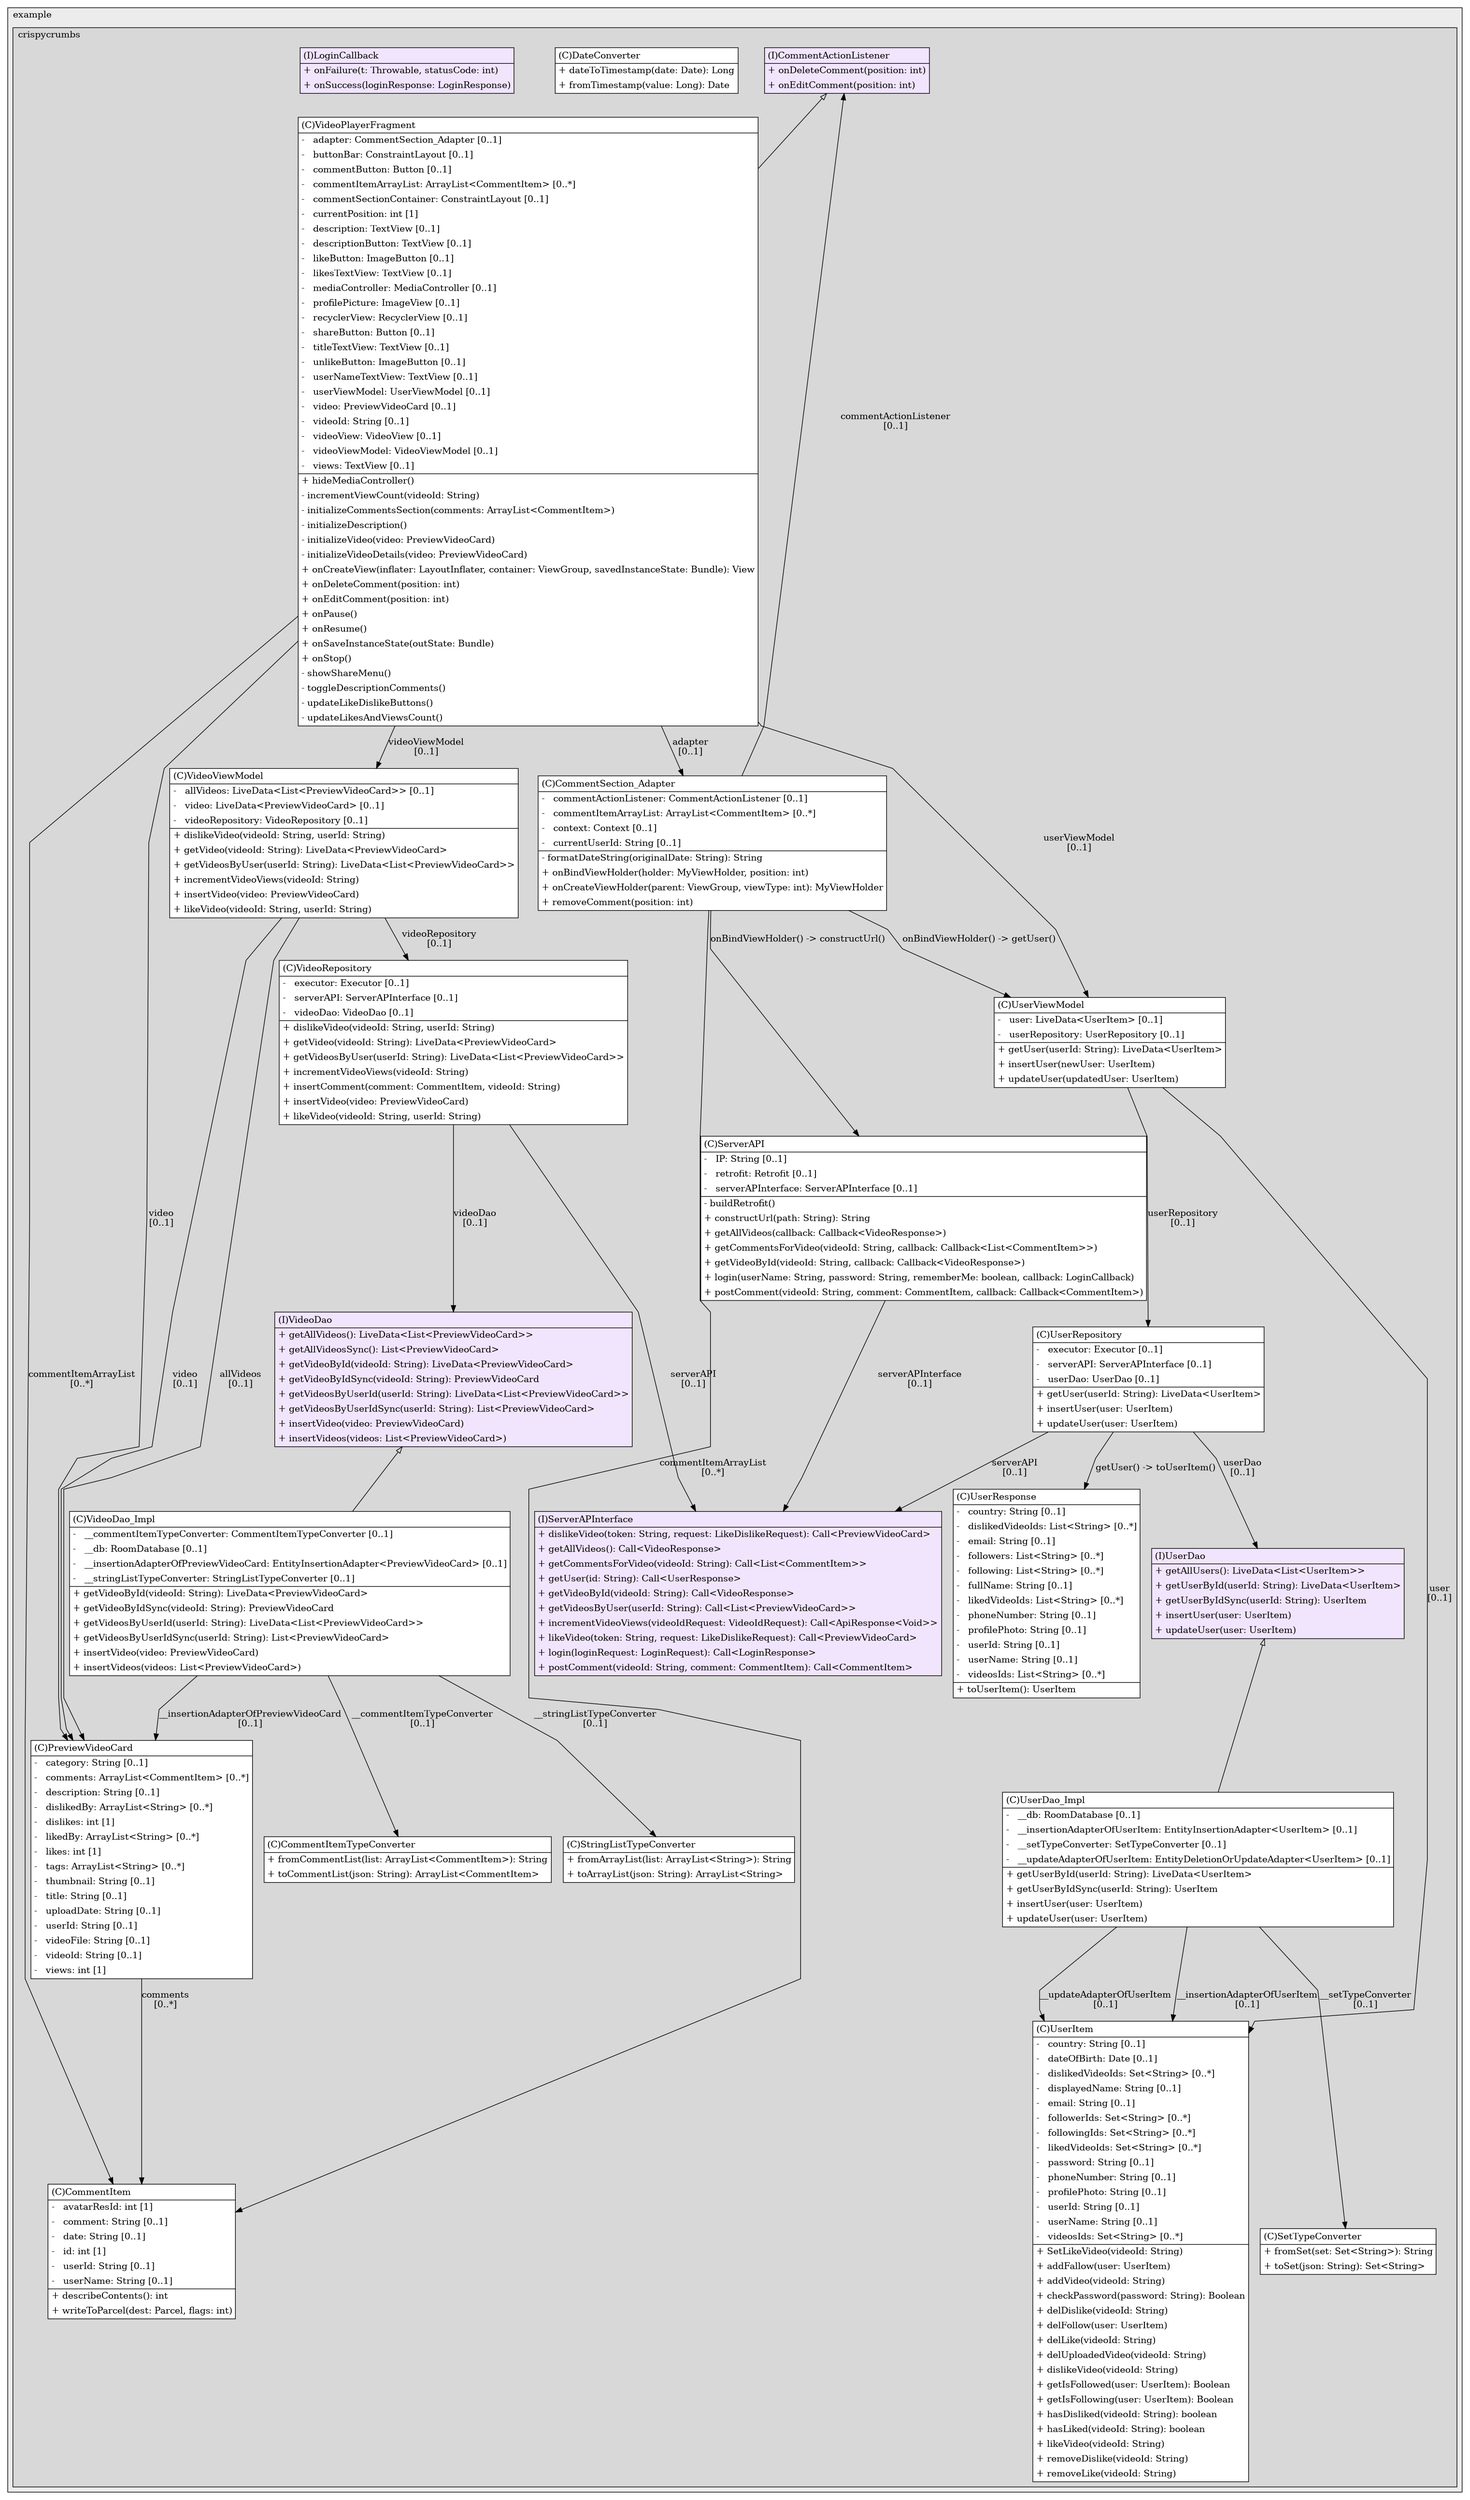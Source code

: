 @startuml

/' diagram meta data start
config=StructureConfiguration;
{
  "projectClassification": {
    "searchMode": "OpenProject", // OpenProject, AllProjects
    "includedProjects": "",
    "pathEndKeywords": "*.impl",
    "isClientPath": "",
    "isClientName": "",
    "isTestPath": "",
    "isTestName": "",
    "isMappingPath": "",
    "isMappingName": "",
    "isDataAccessPath": "",
    "isDataAccessName": "",
    "isDataStructurePath": "",
    "isDataStructureName": "",
    "isInterfaceStructuresPath": "",
    "isInterfaceStructuresName": "",
    "isEntryPointPath": "",
    "isEntryPointName": "",
    "treatFinalFieldsAsMandatory": false
  },
  "graphRestriction": {
    "classPackageExcludeFilter": "",
    "classPackageIncludeFilter": "",
    "classNameExcludeFilter": "",
    "classNameIncludeFilter": "",
    "methodNameExcludeFilter": "",
    "methodNameIncludeFilter": "",
    "removeByInheritance": "", // inheritance/annotation based filtering is done in a second step
    "removeByAnnotation": "",
    "removeByClassPackage": "", // cleanup the graph after inheritance/annotation based filtering is done
    "removeByClassName": "",
    "cutMappings": false,
    "cutEnum": true,
    "cutTests": true,
    "cutClient": true,
    "cutDataAccess": true,
    "cutInterfaceStructures": true,
    "cutDataStructures": true,
    "cutGetterAndSetter": true,
    "cutConstructors": true
  },
  "graphTraversal": {
    "forwardDepth": 12,
    "backwardDepth": 12,
    "classPackageExcludeFilter": "",
    "classPackageIncludeFilter": "",
    "classNameExcludeFilter": "",
    "classNameIncludeFilter": "",
    "methodNameExcludeFilter": "",
    "methodNameIncludeFilter": "",
    "hideMappings": false,
    "hideDataStructures": false,
    "hidePrivateMethods": false,
    "hideInterfaceCalls": false, // indirection: implementation -> interface (is hidden) -> implementation
    "onlyShowApplicationEntryPoints": false, // root node is included
    "useMethodCallsForStructureDiagram": "ForwardOnly" // ForwardOnly, BothDirections, No
  },
  "details": {
    "aggregation": "GroupByClass", // ByClass, GroupByClass, None
    "showClassGenericTypes": true,
    "showMethods": true,
    "showMethodParameterNames": true,
    "showMethodParameterTypes": true,
    "showMethodReturnType": true,
    "showPackageLevels": 2,
    "showDetailedClassStructure": true
  },
  "rootClass": "com.example.crispycrumbs.view.VideoPlayerFragment",
  "extensionCallbackMethod": "" // qualified.class.name#methodName - signature: public static String method(String)
}
diagram meta data end '/



digraph g {
    rankdir="TB"
    splines=polyline
    

'nodes 
subgraph cluster_1322970774 { 
   	label=example
	labeljust=l
	fillcolor="#ececec"
	style=filled
   
   subgraph cluster_1709816830 { 
   	label=crispycrumbs
	labeljust=l
	fillcolor="#d8d8d8"
	style=filled
   
   CommentActionListener877673192[
	label=<<TABLE BORDER="1" CELLBORDER="0" CELLPADDING="4" CELLSPACING="0">
<TR><TD ALIGN="LEFT" >(I)CommentActionListener</TD></TR>
<HR/>
<TR><TD ALIGN="LEFT" >+ onDeleteComment(position: int)</TD></TR>
<TR><TD ALIGN="LEFT" >+ onEditComment(position: int)</TD></TR>
</TABLE>>
	style=filled
	margin=0
	shape=plaintext
	fillcolor="#F1E5FD"
];

CommentItem52669585[
	label=<<TABLE BORDER="1" CELLBORDER="0" CELLPADDING="4" CELLSPACING="0">
<TR><TD ALIGN="LEFT" >(C)CommentItem</TD></TR>
<HR/>
<TR><TD ALIGN="LEFT" >-   avatarResId: int [1]</TD></TR>
<TR><TD ALIGN="LEFT" >-   comment: String [0..1]</TD></TR>
<TR><TD ALIGN="LEFT" >-   date: String [0..1]</TD></TR>
<TR><TD ALIGN="LEFT" >-   id: int [1]</TD></TR>
<TR><TD ALIGN="LEFT" >-   userId: String [0..1]</TD></TR>
<TR><TD ALIGN="LEFT" >-   userName: String [0..1]</TD></TR>
<HR/>
<TR><TD ALIGN="LEFT" >+ describeContents(): int</TD></TR>
<TR><TD ALIGN="LEFT" >+ writeToParcel(dest: Parcel, flags: int)</TD></TR>
</TABLE>>
	style=filled
	margin=0
	shape=plaintext
	fillcolor="#FFFFFF"
];

CommentItemTypeConverter209323434[
	label=<<TABLE BORDER="1" CELLBORDER="0" CELLPADDING="4" CELLSPACING="0">
<TR><TD ALIGN="LEFT" >(C)CommentItemTypeConverter</TD></TR>
<HR/>
<TR><TD ALIGN="LEFT" >+ fromCommentList(list: ArrayList&lt;CommentItem&gt;): String</TD></TR>
<TR><TD ALIGN="LEFT" >+ toCommentList(json: String): ArrayList&lt;CommentItem&gt;</TD></TR>
</TABLE>>
	style=filled
	margin=0
	shape=plaintext
	fillcolor="#FFFFFF"
];

CommentSection_Adapter1564424876[
	label=<<TABLE BORDER="1" CELLBORDER="0" CELLPADDING="4" CELLSPACING="0">
<TR><TD ALIGN="LEFT" >(C)CommentSection_Adapter</TD></TR>
<HR/>
<TR><TD ALIGN="LEFT" >-   commentActionListener: CommentActionListener [0..1]</TD></TR>
<TR><TD ALIGN="LEFT" >-   commentItemArrayList: ArrayList&lt;CommentItem&gt; [0..*]</TD></TR>
<TR><TD ALIGN="LEFT" >-   context: Context [0..1]</TD></TR>
<TR><TD ALIGN="LEFT" >-   currentUserId: String [0..1]</TD></TR>
<HR/>
<TR><TD ALIGN="LEFT" >- formatDateString(originalDate: String): String</TD></TR>
<TR><TD ALIGN="LEFT" >+ onBindViewHolder(holder: MyViewHolder, position: int)</TD></TR>
<TR><TD ALIGN="LEFT" >+ onCreateViewHolder(parent: ViewGroup, viewType: int): MyViewHolder</TD></TR>
<TR><TD ALIGN="LEFT" >+ removeComment(position: int)</TD></TR>
</TABLE>>
	style=filled
	margin=0
	shape=plaintext
	fillcolor="#FFFFFF"
];

DateConverter209323434[
	label=<<TABLE BORDER="1" CELLBORDER="0" CELLPADDING="4" CELLSPACING="0">
<TR><TD ALIGN="LEFT" >(C)DateConverter</TD></TR>
<HR/>
<TR><TD ALIGN="LEFT" >+ dateToTimestamp(date: Date): Long</TD></TR>
<TR><TD ALIGN="LEFT" >+ fromTimestamp(value: Long): Date</TD></TR>
</TABLE>>
	style=filled
	margin=0
	shape=plaintext
	fillcolor="#FFFFFF"
];

LoginCallback1199007548[
	label=<<TABLE BORDER="1" CELLBORDER="0" CELLPADDING="4" CELLSPACING="0">
<TR><TD ALIGN="LEFT" >(I)LoginCallback</TD></TR>
<HR/>
<TR><TD ALIGN="LEFT" >+ onFailure(t: Throwable, statusCode: int)</TD></TR>
<TR><TD ALIGN="LEFT" >+ onSuccess(loginResponse: LoginResponse)</TD></TR>
</TABLE>>
	style=filled
	margin=0
	shape=plaintext
	fillcolor="#F1E5FD"
];

PreviewVideoCard52669585[
	label=<<TABLE BORDER="1" CELLBORDER="0" CELLPADDING="4" CELLSPACING="0">
<TR><TD ALIGN="LEFT" >(C)PreviewVideoCard</TD></TR>
<HR/>
<TR><TD ALIGN="LEFT" >-   category: String [0..1]</TD></TR>
<TR><TD ALIGN="LEFT" >-   comments: ArrayList&lt;CommentItem&gt; [0..*]</TD></TR>
<TR><TD ALIGN="LEFT" >-   description: String [0..1]</TD></TR>
<TR><TD ALIGN="LEFT" >-   dislikedBy: ArrayList&lt;String&gt; [0..*]</TD></TR>
<TR><TD ALIGN="LEFT" >-   dislikes: int [1]</TD></TR>
<TR><TD ALIGN="LEFT" >-   likedBy: ArrayList&lt;String&gt; [0..*]</TD></TR>
<TR><TD ALIGN="LEFT" >-   likes: int [1]</TD></TR>
<TR><TD ALIGN="LEFT" >-   tags: ArrayList&lt;String&gt; [0..*]</TD></TR>
<TR><TD ALIGN="LEFT" >-   thumbnail: String [0..1]</TD></TR>
<TR><TD ALIGN="LEFT" >-   title: String [0..1]</TD></TR>
<TR><TD ALIGN="LEFT" >-   uploadDate: String [0..1]</TD></TR>
<TR><TD ALIGN="LEFT" >-   userId: String [0..1]</TD></TR>
<TR><TD ALIGN="LEFT" >-   videoFile: String [0..1]</TD></TR>
<TR><TD ALIGN="LEFT" >-   videoId: String [0..1]</TD></TR>
<TR><TD ALIGN="LEFT" >-   views: int [1]</TD></TR>
</TABLE>>
	style=filled
	margin=0
	shape=plaintext
	fillcolor="#FFFFFF"
];

ServerAPI1808078836[
	label=<<TABLE BORDER="1" CELLBORDER="0" CELLPADDING="4" CELLSPACING="0">
<TR><TD ALIGN="LEFT" >(C)ServerAPI</TD></TR>
<HR/>
<TR><TD ALIGN="LEFT" >-   IP: String [0..1]</TD></TR>
<TR><TD ALIGN="LEFT" >-   retrofit: Retrofit [0..1]</TD></TR>
<TR><TD ALIGN="LEFT" >-   serverAPInterface: ServerAPInterface [0..1]</TD></TR>
<HR/>
<TR><TD ALIGN="LEFT" >- buildRetrofit()</TD></TR>
<TR><TD ALIGN="LEFT" >+ constructUrl(path: String): String</TD></TR>
<TR><TD ALIGN="LEFT" >+ getAllVideos(callback: Callback&lt;VideoResponse&gt;)</TD></TR>
<TR><TD ALIGN="LEFT" >+ getCommentsForVideo(videoId: String, callback: Callback&lt;List&lt;CommentItem&gt;&gt;)</TD></TR>
<TR><TD ALIGN="LEFT" >+ getVideoById(videoId: String, callback: Callback&lt;VideoResponse&gt;)</TD></TR>
<TR><TD ALIGN="LEFT" >+ login(userName: String, password: String, rememberMe: boolean, callback: LoginCallback)</TD></TR>
<TR><TD ALIGN="LEFT" >+ postComment(videoId: String, comment: CommentItem, callback: Callback&lt;CommentItem&gt;)</TD></TR>
</TABLE>>
	style=filled
	margin=0
	shape=plaintext
	fillcolor="#FFFFFF"
];

ServerAPInterface1808078836[
	label=<<TABLE BORDER="1" CELLBORDER="0" CELLPADDING="4" CELLSPACING="0">
<TR><TD ALIGN="LEFT" >(I)ServerAPInterface</TD></TR>
<HR/>
<TR><TD ALIGN="LEFT" >+ dislikeVideo(token: String, request: LikeDislikeRequest): Call&lt;PreviewVideoCard&gt;</TD></TR>
<TR><TD ALIGN="LEFT" >+ getAllVideos(): Call&lt;VideoResponse&gt;</TD></TR>
<TR><TD ALIGN="LEFT" >+ getCommentsForVideo(videoId: String): Call&lt;List&lt;CommentItem&gt;&gt;</TD></TR>
<TR><TD ALIGN="LEFT" >+ getUser(id: String): Call&lt;UserResponse&gt;</TD></TR>
<TR><TD ALIGN="LEFT" >+ getVideoById(videoId: String): Call&lt;VideoResponse&gt;</TD></TR>
<TR><TD ALIGN="LEFT" >+ getVideosByUser(userId: String): Call&lt;List&lt;PreviewVideoCard&gt;&gt;</TD></TR>
<TR><TD ALIGN="LEFT" >+ incrementVideoViews(videoIdRequest: VideoIdRequest): Call&lt;ApiResponse&lt;Void&gt;&gt;</TD></TR>
<TR><TD ALIGN="LEFT" >+ likeVideo(token: String, request: LikeDislikeRequest): Call&lt;PreviewVideoCard&gt;</TD></TR>
<TR><TD ALIGN="LEFT" >+ login(loginRequest: LoginRequest): Call&lt;LoginResponse&gt;</TD></TR>
<TR><TD ALIGN="LEFT" >+ postComment(videoId: String, comment: CommentItem): Call&lt;CommentItem&gt;</TD></TR>
</TABLE>>
	style=filled
	margin=0
	shape=plaintext
	fillcolor="#F1E5FD"
];

SetTypeConverter209323434[
	label=<<TABLE BORDER="1" CELLBORDER="0" CELLPADDING="4" CELLSPACING="0">
<TR><TD ALIGN="LEFT" >(C)SetTypeConverter</TD></TR>
<HR/>
<TR><TD ALIGN="LEFT" >+ fromSet(set: Set&lt;String&gt;): String</TD></TR>
<TR><TD ALIGN="LEFT" >+ toSet(json: String): Set&lt;String&gt;</TD></TR>
</TABLE>>
	style=filled
	margin=0
	shape=plaintext
	fillcolor="#FFFFFF"
];

StringListTypeConverter209323434[
	label=<<TABLE BORDER="1" CELLBORDER="0" CELLPADDING="4" CELLSPACING="0">
<TR><TD ALIGN="LEFT" >(C)StringListTypeConverter</TD></TR>
<HR/>
<TR><TD ALIGN="LEFT" >+ fromArrayList(list: ArrayList&lt;String&gt;): String</TD></TR>
<TR><TD ALIGN="LEFT" >+ toArrayList(json: String): ArrayList&lt;String&gt;</TD></TR>
</TABLE>>
	style=filled
	margin=0
	shape=plaintext
	fillcolor="#FFFFFF"
];

UserDao668488047[
	label=<<TABLE BORDER="1" CELLBORDER="0" CELLPADDING="4" CELLSPACING="0">
<TR><TD ALIGN="LEFT" >(I)UserDao</TD></TR>
<HR/>
<TR><TD ALIGN="LEFT" >+ getAllUsers(): LiveData&lt;List&lt;UserItem&gt;&gt;</TD></TR>
<TR><TD ALIGN="LEFT" >+ getUserById(userId: String): LiveData&lt;UserItem&gt;</TD></TR>
<TR><TD ALIGN="LEFT" >+ getUserByIdSync(userId: String): UserItem</TD></TR>
<TR><TD ALIGN="LEFT" >+ insertUser(user: UserItem)</TD></TR>
<TR><TD ALIGN="LEFT" >+ updateUser(user: UserItem)</TD></TR>
</TABLE>>
	style=filled
	margin=0
	shape=plaintext
	fillcolor="#F1E5FD"
];

UserDao_Impl668488047[
	label=<<TABLE BORDER="1" CELLBORDER="0" CELLPADDING="4" CELLSPACING="0">
<TR><TD ALIGN="LEFT" >(C)UserDao_Impl</TD></TR>
<HR/>
<TR><TD ALIGN="LEFT" >-   __db: RoomDatabase [0..1]</TD></TR>
<TR><TD ALIGN="LEFT" >-   __insertionAdapterOfUserItem: EntityInsertionAdapter&lt;UserItem&gt; [0..1]</TD></TR>
<TR><TD ALIGN="LEFT" >-   __setTypeConverter: SetTypeConverter [0..1]</TD></TR>
<TR><TD ALIGN="LEFT" >-   __updateAdapterOfUserItem: EntityDeletionOrUpdateAdapter&lt;UserItem&gt; [0..1]</TD></TR>
<HR/>
<TR><TD ALIGN="LEFT" >+ getUserById(userId: String): LiveData&lt;UserItem&gt;</TD></TR>
<TR><TD ALIGN="LEFT" >+ getUserByIdSync(userId: String): UserItem</TD></TR>
<TR><TD ALIGN="LEFT" >+ insertUser(user: UserItem)</TD></TR>
<TR><TD ALIGN="LEFT" >+ updateUser(user: UserItem)</TD></TR>
</TABLE>>
	style=filled
	margin=0
	shape=plaintext
	fillcolor="#FFFFFF"
];

UserItem52669585[
	label=<<TABLE BORDER="1" CELLBORDER="0" CELLPADDING="4" CELLSPACING="0">
<TR><TD ALIGN="LEFT" >(C)UserItem</TD></TR>
<HR/>
<TR><TD ALIGN="LEFT" >-   country: String [0..1]</TD></TR>
<TR><TD ALIGN="LEFT" >-   dateOfBirth: Date [0..1]</TD></TR>
<TR><TD ALIGN="LEFT" >-   dislikedVideoIds: Set&lt;String&gt; [0..*]</TD></TR>
<TR><TD ALIGN="LEFT" >-   displayedName: String [0..1]</TD></TR>
<TR><TD ALIGN="LEFT" >-   email: String [0..1]</TD></TR>
<TR><TD ALIGN="LEFT" >-   followerIds: Set&lt;String&gt; [0..*]</TD></TR>
<TR><TD ALIGN="LEFT" >-   followingIds: Set&lt;String&gt; [0..*]</TD></TR>
<TR><TD ALIGN="LEFT" >-   likedVideoIds: Set&lt;String&gt; [0..*]</TD></TR>
<TR><TD ALIGN="LEFT" >-   password: String [0..1]</TD></TR>
<TR><TD ALIGN="LEFT" >-   phoneNumber: String [0..1]</TD></TR>
<TR><TD ALIGN="LEFT" >-   profilePhoto: String [0..1]</TD></TR>
<TR><TD ALIGN="LEFT" >-   userId: String [0..1]</TD></TR>
<TR><TD ALIGN="LEFT" >-   userName: String [0..1]</TD></TR>
<TR><TD ALIGN="LEFT" >-   videosIds: Set&lt;String&gt; [0..*]</TD></TR>
<HR/>
<TR><TD ALIGN="LEFT" >+ SetLikeVideo(videoId: String)</TD></TR>
<TR><TD ALIGN="LEFT" >+ addFallow(user: UserItem)</TD></TR>
<TR><TD ALIGN="LEFT" >+ addVideo(videoId: String)</TD></TR>
<TR><TD ALIGN="LEFT" >+ checkPassword(password: String): Boolean</TD></TR>
<TR><TD ALIGN="LEFT" >+ delDislike(videoId: String)</TD></TR>
<TR><TD ALIGN="LEFT" >+ delFollow(user: UserItem)</TD></TR>
<TR><TD ALIGN="LEFT" >+ delLike(videoId: String)</TD></TR>
<TR><TD ALIGN="LEFT" >+ delUploadedVideo(videoId: String)</TD></TR>
<TR><TD ALIGN="LEFT" >+ dislikeVideo(videoId: String)</TD></TR>
<TR><TD ALIGN="LEFT" >+ getIsFollowed(user: UserItem): Boolean</TD></TR>
<TR><TD ALIGN="LEFT" >+ getIsFollowing(user: UserItem): Boolean</TD></TR>
<TR><TD ALIGN="LEFT" >+ hasDisliked(videoId: String): boolean</TD></TR>
<TR><TD ALIGN="LEFT" >+ hasLiked(videoId: String): boolean</TD></TR>
<TR><TD ALIGN="LEFT" >+ likeVideo(videoId: String)</TD></TR>
<TR><TD ALIGN="LEFT" >+ removeDislike(videoId: String)</TD></TR>
<TR><TD ALIGN="LEFT" >+ removeLike(videoId: String)</TD></TR>
</TABLE>>
	style=filled
	margin=0
	shape=plaintext
	fillcolor="#FFFFFF"
];

UserRepository301782323[
	label=<<TABLE BORDER="1" CELLBORDER="0" CELLPADDING="4" CELLSPACING="0">
<TR><TD ALIGN="LEFT" >(C)UserRepository</TD></TR>
<HR/>
<TR><TD ALIGN="LEFT" >-   executor: Executor [0..1]</TD></TR>
<TR><TD ALIGN="LEFT" >-   serverAPI: ServerAPInterface [0..1]</TD></TR>
<TR><TD ALIGN="LEFT" >-   userDao: UserDao [0..1]</TD></TR>
<HR/>
<TR><TD ALIGN="LEFT" >+ getUser(userId: String): LiveData&lt;UserItem&gt;</TD></TR>
<TR><TD ALIGN="LEFT" >+ insertUser(user: UserItem)</TD></TR>
<TR><TD ALIGN="LEFT" >+ updateUser(user: UserItem)</TD></TR>
</TABLE>>
	style=filled
	margin=0
	shape=plaintext
	fillcolor="#FFFFFF"
];

UserResponse1513582101[
	label=<<TABLE BORDER="1" CELLBORDER="0" CELLPADDING="4" CELLSPACING="0">
<TR><TD ALIGN="LEFT" >(C)UserResponse</TD></TR>
<HR/>
<TR><TD ALIGN="LEFT" >-   country: String [0..1]</TD></TR>
<TR><TD ALIGN="LEFT" >-   dislikedVideoIds: List&lt;String&gt; [0..*]</TD></TR>
<TR><TD ALIGN="LEFT" >-   email: String [0..1]</TD></TR>
<TR><TD ALIGN="LEFT" >-   followers: List&lt;String&gt; [0..*]</TD></TR>
<TR><TD ALIGN="LEFT" >-   following: List&lt;String&gt; [0..*]</TD></TR>
<TR><TD ALIGN="LEFT" >-   fullName: String [0..1]</TD></TR>
<TR><TD ALIGN="LEFT" >-   likedVideoIds: List&lt;String&gt; [0..*]</TD></TR>
<TR><TD ALIGN="LEFT" >-   phoneNumber: String [0..1]</TD></TR>
<TR><TD ALIGN="LEFT" >-   profilePhoto: String [0..1]</TD></TR>
<TR><TD ALIGN="LEFT" >-   userId: String [0..1]</TD></TR>
<TR><TD ALIGN="LEFT" >-   userName: String [0..1]</TD></TR>
<TR><TD ALIGN="LEFT" >-   videosIds: List&lt;String&gt; [0..*]</TD></TR>
<HR/>
<TR><TD ALIGN="LEFT" >+ toUserItem(): UserItem</TD></TR>
</TABLE>>
	style=filled
	margin=0
	shape=plaintext
	fillcolor="#FFFFFF"
];

UserViewModel415753121[
	label=<<TABLE BORDER="1" CELLBORDER="0" CELLPADDING="4" CELLSPACING="0">
<TR><TD ALIGN="LEFT" >(C)UserViewModel</TD></TR>
<HR/>
<TR><TD ALIGN="LEFT" >-   user: LiveData&lt;UserItem&gt; [0..1]</TD></TR>
<TR><TD ALIGN="LEFT" >-   userRepository: UserRepository [0..1]</TD></TR>
<HR/>
<TR><TD ALIGN="LEFT" >+ getUser(userId: String): LiveData&lt;UserItem&gt;</TD></TR>
<TR><TD ALIGN="LEFT" >+ insertUser(newUser: UserItem)</TD></TR>
<TR><TD ALIGN="LEFT" >+ updateUser(updatedUser: UserItem)</TD></TR>
</TABLE>>
	style=filled
	margin=0
	shape=plaintext
	fillcolor="#FFFFFF"
];

VideoDao668488047[
	label=<<TABLE BORDER="1" CELLBORDER="0" CELLPADDING="4" CELLSPACING="0">
<TR><TD ALIGN="LEFT" >(I)VideoDao</TD></TR>
<HR/>
<TR><TD ALIGN="LEFT" >+ getAllVideos(): LiveData&lt;List&lt;PreviewVideoCard&gt;&gt;</TD></TR>
<TR><TD ALIGN="LEFT" >+ getAllVideosSync(): List&lt;PreviewVideoCard&gt;</TD></TR>
<TR><TD ALIGN="LEFT" >+ getVideoById(videoId: String): LiveData&lt;PreviewVideoCard&gt;</TD></TR>
<TR><TD ALIGN="LEFT" >+ getVideoByIdSync(videoId: String): PreviewVideoCard</TD></TR>
<TR><TD ALIGN="LEFT" >+ getVideosByUserId(userId: String): LiveData&lt;List&lt;PreviewVideoCard&gt;&gt;</TD></TR>
<TR><TD ALIGN="LEFT" >+ getVideosByUserIdSync(userId: String): List&lt;PreviewVideoCard&gt;</TD></TR>
<TR><TD ALIGN="LEFT" >+ insertVideo(video: PreviewVideoCard)</TD></TR>
<TR><TD ALIGN="LEFT" >+ insertVideos(videos: List&lt;PreviewVideoCard&gt;)</TD></TR>
</TABLE>>
	style=filled
	margin=0
	shape=plaintext
	fillcolor="#F1E5FD"
];

VideoDao_Impl668488047[
	label=<<TABLE BORDER="1" CELLBORDER="0" CELLPADDING="4" CELLSPACING="0">
<TR><TD ALIGN="LEFT" >(C)VideoDao_Impl</TD></TR>
<HR/>
<TR><TD ALIGN="LEFT" >-   __commentItemTypeConverter: CommentItemTypeConverter [0..1]</TD></TR>
<TR><TD ALIGN="LEFT" >-   __db: RoomDatabase [0..1]</TD></TR>
<TR><TD ALIGN="LEFT" >-   __insertionAdapterOfPreviewVideoCard: EntityInsertionAdapter&lt;PreviewVideoCard&gt; [0..1]</TD></TR>
<TR><TD ALIGN="LEFT" >-   __stringListTypeConverter: StringListTypeConverter [0..1]</TD></TR>
<HR/>
<TR><TD ALIGN="LEFT" >+ getVideoById(videoId: String): LiveData&lt;PreviewVideoCard&gt;</TD></TR>
<TR><TD ALIGN="LEFT" >+ getVideoByIdSync(videoId: String): PreviewVideoCard</TD></TR>
<TR><TD ALIGN="LEFT" >+ getVideosByUserId(userId: String): LiveData&lt;List&lt;PreviewVideoCard&gt;&gt;</TD></TR>
<TR><TD ALIGN="LEFT" >+ getVideosByUserIdSync(userId: String): List&lt;PreviewVideoCard&gt;</TD></TR>
<TR><TD ALIGN="LEFT" >+ insertVideo(video: PreviewVideoCard)</TD></TR>
<TR><TD ALIGN="LEFT" >+ insertVideos(videos: List&lt;PreviewVideoCard&gt;)</TD></TR>
</TABLE>>
	style=filled
	margin=0
	shape=plaintext
	fillcolor="#FFFFFF"
];

VideoPlayerFragment751163288[
	label=<<TABLE BORDER="1" CELLBORDER="0" CELLPADDING="4" CELLSPACING="0">
<TR><TD ALIGN="LEFT" >(C)VideoPlayerFragment</TD></TR>
<HR/>
<TR><TD ALIGN="LEFT" >-   adapter: CommentSection_Adapter [0..1]</TD></TR>
<TR><TD ALIGN="LEFT" >-   buttonBar: ConstraintLayout [0..1]</TD></TR>
<TR><TD ALIGN="LEFT" >-   commentButton: Button [0..1]</TD></TR>
<TR><TD ALIGN="LEFT" >-   commentItemArrayList: ArrayList&lt;CommentItem&gt; [0..*]</TD></TR>
<TR><TD ALIGN="LEFT" >-   commentSectionContainer: ConstraintLayout [0..1]</TD></TR>
<TR><TD ALIGN="LEFT" >-   currentPosition: int [1]</TD></TR>
<TR><TD ALIGN="LEFT" >-   description: TextView [0..1]</TD></TR>
<TR><TD ALIGN="LEFT" >-   descriptionButton: TextView [0..1]</TD></TR>
<TR><TD ALIGN="LEFT" >-   likeButton: ImageButton [0..1]</TD></TR>
<TR><TD ALIGN="LEFT" >-   likesTextView: TextView [0..1]</TD></TR>
<TR><TD ALIGN="LEFT" >-   mediaController: MediaController [0..1]</TD></TR>
<TR><TD ALIGN="LEFT" >-   profilePicture: ImageView [0..1]</TD></TR>
<TR><TD ALIGN="LEFT" >-   recyclerView: RecyclerView [0..1]</TD></TR>
<TR><TD ALIGN="LEFT" >-   shareButton: Button [0..1]</TD></TR>
<TR><TD ALIGN="LEFT" >-   titleTextView: TextView [0..1]</TD></TR>
<TR><TD ALIGN="LEFT" >-   unlikeButton: ImageButton [0..1]</TD></TR>
<TR><TD ALIGN="LEFT" >-   userNameTextView: TextView [0..1]</TD></TR>
<TR><TD ALIGN="LEFT" >-   userViewModel: UserViewModel [0..1]</TD></TR>
<TR><TD ALIGN="LEFT" >-   video: PreviewVideoCard [0..1]</TD></TR>
<TR><TD ALIGN="LEFT" >-   videoId: String [0..1]</TD></TR>
<TR><TD ALIGN="LEFT" >-   videoView: VideoView [0..1]</TD></TR>
<TR><TD ALIGN="LEFT" >-   videoViewModel: VideoViewModel [0..1]</TD></TR>
<TR><TD ALIGN="LEFT" >-   views: TextView [0..1]</TD></TR>
<HR/>
<TR><TD ALIGN="LEFT" >+ hideMediaController()</TD></TR>
<TR><TD ALIGN="LEFT" >- incrementViewCount(videoId: String)</TD></TR>
<TR><TD ALIGN="LEFT" >- initializeCommentsSection(comments: ArrayList&lt;CommentItem&gt;)</TD></TR>
<TR><TD ALIGN="LEFT" >- initializeDescription()</TD></TR>
<TR><TD ALIGN="LEFT" >- initializeVideo(video: PreviewVideoCard)</TD></TR>
<TR><TD ALIGN="LEFT" >- initializeVideoDetails(video: PreviewVideoCard)</TD></TR>
<TR><TD ALIGN="LEFT" >+ onCreateView(inflater: LayoutInflater, container: ViewGroup, savedInstanceState: Bundle): View</TD></TR>
<TR><TD ALIGN="LEFT" >+ onDeleteComment(position: int)</TD></TR>
<TR><TD ALIGN="LEFT" >+ onEditComment(position: int)</TD></TR>
<TR><TD ALIGN="LEFT" >+ onPause()</TD></TR>
<TR><TD ALIGN="LEFT" >+ onResume()</TD></TR>
<TR><TD ALIGN="LEFT" >+ onSaveInstanceState(outState: Bundle)</TD></TR>
<TR><TD ALIGN="LEFT" >+ onStop()</TD></TR>
<TR><TD ALIGN="LEFT" >- showShareMenu()</TD></TR>
<TR><TD ALIGN="LEFT" >- toggleDescriptionComments()</TD></TR>
<TR><TD ALIGN="LEFT" >- updateLikeDislikeButtons()</TD></TR>
<TR><TD ALIGN="LEFT" >- updateLikesAndViewsCount()</TD></TR>
</TABLE>>
	style=filled
	margin=0
	shape=plaintext
	fillcolor="#FFFFFF"
];

VideoRepository301782323[
	label=<<TABLE BORDER="1" CELLBORDER="0" CELLPADDING="4" CELLSPACING="0">
<TR><TD ALIGN="LEFT" >(C)VideoRepository</TD></TR>
<HR/>
<TR><TD ALIGN="LEFT" >-   executor: Executor [0..1]</TD></TR>
<TR><TD ALIGN="LEFT" >-   serverAPI: ServerAPInterface [0..1]</TD></TR>
<TR><TD ALIGN="LEFT" >-   videoDao: VideoDao [0..1]</TD></TR>
<HR/>
<TR><TD ALIGN="LEFT" >+ dislikeVideo(videoId: String, userId: String)</TD></TR>
<TR><TD ALIGN="LEFT" >+ getVideo(videoId: String): LiveData&lt;PreviewVideoCard&gt;</TD></TR>
<TR><TD ALIGN="LEFT" >+ getVideosByUser(userId: String): LiveData&lt;List&lt;PreviewVideoCard&gt;&gt;</TD></TR>
<TR><TD ALIGN="LEFT" >+ incrementVideoViews(videoId: String)</TD></TR>
<TR><TD ALIGN="LEFT" >+ insertComment(comment: CommentItem, videoId: String)</TD></TR>
<TR><TD ALIGN="LEFT" >+ insertVideo(video: PreviewVideoCard)</TD></TR>
<TR><TD ALIGN="LEFT" >+ likeVideo(videoId: String, userId: String)</TD></TR>
</TABLE>>
	style=filled
	margin=0
	shape=plaintext
	fillcolor="#FFFFFF"
];

VideoViewModel415753121[
	label=<<TABLE BORDER="1" CELLBORDER="0" CELLPADDING="4" CELLSPACING="0">
<TR><TD ALIGN="LEFT" >(C)VideoViewModel</TD></TR>
<HR/>
<TR><TD ALIGN="LEFT" >-   allVideos: LiveData&lt;List&lt;PreviewVideoCard&gt;&gt; [0..1]</TD></TR>
<TR><TD ALIGN="LEFT" >-   video: LiveData&lt;PreviewVideoCard&gt; [0..1]</TD></TR>
<TR><TD ALIGN="LEFT" >-   videoRepository: VideoRepository [0..1]</TD></TR>
<HR/>
<TR><TD ALIGN="LEFT" >+ dislikeVideo(videoId: String, userId: String)</TD></TR>
<TR><TD ALIGN="LEFT" >+ getVideo(videoId: String): LiveData&lt;PreviewVideoCard&gt;</TD></TR>
<TR><TD ALIGN="LEFT" >+ getVideosByUser(userId: String): LiveData&lt;List&lt;PreviewVideoCard&gt;&gt;</TD></TR>
<TR><TD ALIGN="LEFT" >+ incrementVideoViews(videoId: String)</TD></TR>
<TR><TD ALIGN="LEFT" >+ insertVideo(video: PreviewVideoCard)</TD></TR>
<TR><TD ALIGN="LEFT" >+ likeVideo(videoId: String, userId: String)</TD></TR>
</TABLE>>
	style=filled
	margin=0
	shape=plaintext
	fillcolor="#FFFFFF"
];
} 
} 

'edges    
CommentActionListener877673192 -> VideoPlayerFragment751163288[arrowhead=none, arrowtail=empty, dir=both];
CommentSection_Adapter1564424876 -> CommentActionListener877673192[label="commentActionListener
[0..1]"];
CommentSection_Adapter1564424876 -> CommentItem52669585[label="commentItemArrayList
[0..*]"];
CommentSection_Adapter1564424876 -> ServerAPI1808078836[label="onBindViewHolder() -> constructUrl()"];
CommentSection_Adapter1564424876 -> UserViewModel415753121[label="onBindViewHolder() -> getUser()"];
PreviewVideoCard52669585 -> CommentItem52669585[label="comments
[0..*]"];
ServerAPI1808078836 -> ServerAPInterface1808078836[label="serverAPInterface
[0..1]"];
UserDao668488047 -> UserDao_Impl668488047[arrowhead=none, arrowtail=empty, dir=both];
UserDao_Impl668488047 -> SetTypeConverter209323434[label="__setTypeConverter
[0..1]"];
UserDao_Impl668488047 -> UserItem52669585[label="__insertionAdapterOfUserItem
[0..1]"];
UserDao_Impl668488047 -> UserItem52669585[label="__updateAdapterOfUserItem
[0..1]"];
UserRepository301782323 -> ServerAPInterface1808078836[label="serverAPI
[0..1]"];
UserRepository301782323 -> UserDao668488047[label="userDao
[0..1]"];
UserRepository301782323 -> UserResponse1513582101[label="getUser() -> toUserItem()"];
UserViewModel415753121 -> UserItem52669585[label="user
[0..1]"];
UserViewModel415753121 -> UserRepository301782323[label="userRepository
[0..1]"];
VideoDao668488047 -> VideoDao_Impl668488047[arrowhead=none, arrowtail=empty, dir=both];
VideoDao_Impl668488047 -> CommentItemTypeConverter209323434[label="__commentItemTypeConverter
[0..1]"];
VideoDao_Impl668488047 -> PreviewVideoCard52669585[label="__insertionAdapterOfPreviewVideoCard
[0..1]"];
VideoDao_Impl668488047 -> StringListTypeConverter209323434[label="__stringListTypeConverter
[0..1]"];
VideoPlayerFragment751163288 -> CommentItem52669585[label="commentItemArrayList
[0..*]"];
VideoPlayerFragment751163288 -> CommentSection_Adapter1564424876[label="adapter
[0..1]"];
VideoPlayerFragment751163288 -> PreviewVideoCard52669585[label="video
[0..1]"];
VideoPlayerFragment751163288 -> UserViewModel415753121[label="userViewModel
[0..1]"];
VideoPlayerFragment751163288 -> VideoViewModel415753121[label="videoViewModel
[0..1]"];
VideoRepository301782323 -> ServerAPInterface1808078836[label="serverAPI
[0..1]"];
VideoRepository301782323 -> VideoDao668488047[label="videoDao
[0..1]"];
VideoViewModel415753121 -> PreviewVideoCard52669585[label="allVideos
[0..1]"];
VideoViewModel415753121 -> PreviewVideoCard52669585[label="video
[0..1]"];
VideoViewModel415753121 -> VideoRepository301782323[label="videoRepository
[0..1]"];
    
}
@enduml